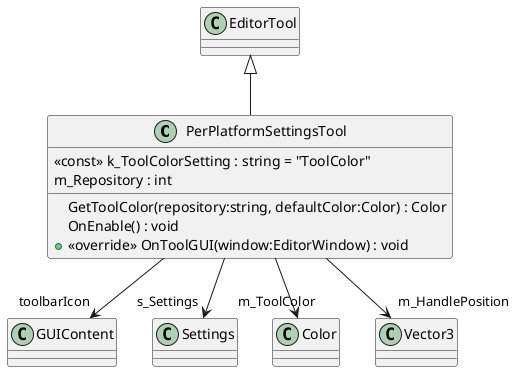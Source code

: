 @startuml
class PerPlatformSettingsTool {
    <<const>> k_ToolColorSetting : string = "ToolColor"
    m_Repository : int
    GetToolColor(repository:string, defaultColor:Color) : Color
    OnEnable() : void
    + <<override>> OnToolGUI(window:EditorWindow) : void
}
EditorTool <|-- PerPlatformSettingsTool
PerPlatformSettingsTool --> "toolbarIcon" GUIContent
PerPlatformSettingsTool --> "s_Settings" Settings
PerPlatformSettingsTool --> "m_ToolColor" Color
PerPlatformSettingsTool --> "m_HandlePosition" Vector3
@enduml
